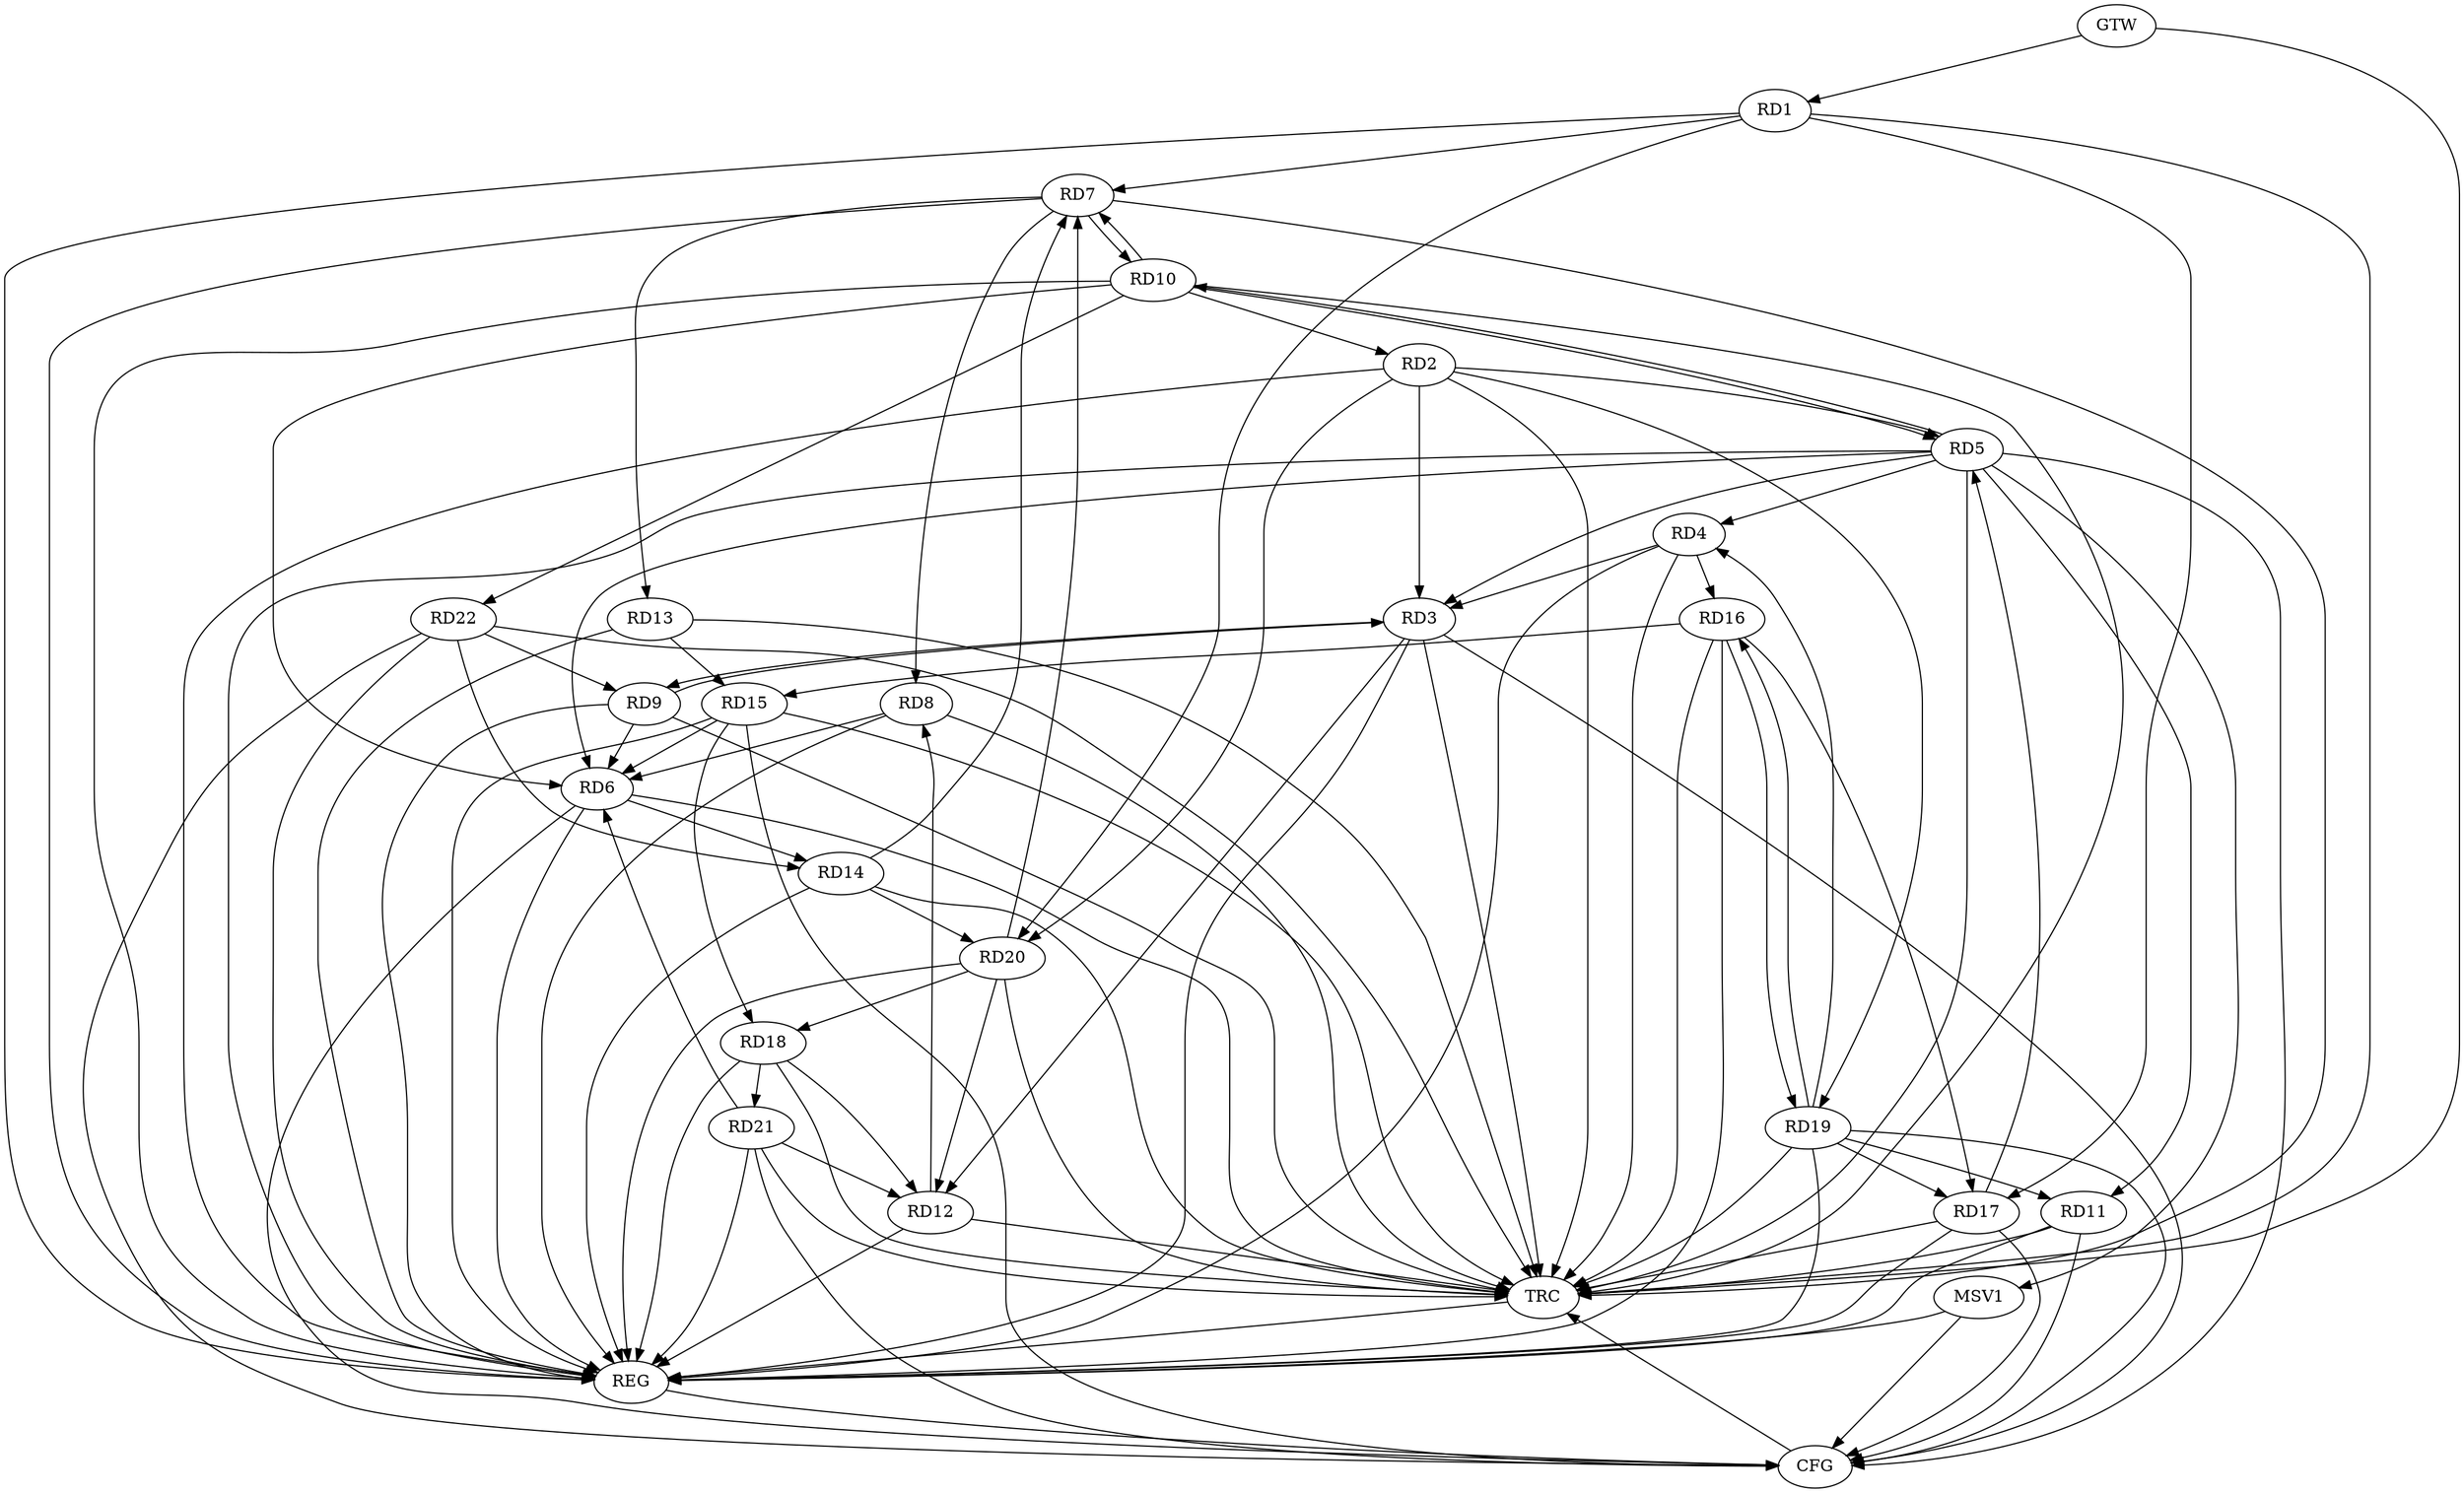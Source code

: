 strict digraph G {
  RD1 [ label="RD1" ];
  RD2 [ label="RD2" ];
  RD3 [ label="RD3" ];
  RD4 [ label="RD4" ];
  RD5 [ label="RD5" ];
  RD6 [ label="RD6" ];
  RD7 [ label="RD7" ];
  RD8 [ label="RD8" ];
  RD9 [ label="RD9" ];
  RD10 [ label="RD10" ];
  RD11 [ label="RD11" ];
  RD12 [ label="RD12" ];
  RD13 [ label="RD13" ];
  RD14 [ label="RD14" ];
  RD15 [ label="RD15" ];
  RD16 [ label="RD16" ];
  RD17 [ label="RD17" ];
  RD18 [ label="RD18" ];
  RD19 [ label="RD19" ];
  RD20 [ label="RD20" ];
  RD21 [ label="RD21" ];
  RD22 [ label="RD22" ];
  GTW [ label="GTW" ];
  REG [ label="REG" ];
  CFG [ label="CFG" ];
  TRC [ label="TRC" ];
  MSV1 [ label="MSV1" ];
  RD1 -> RD7;
  RD1 -> RD17;
  RD1 -> RD20;
  RD2 -> RD3;
  RD2 -> RD5;
  RD10 -> RD2;
  RD2 -> RD19;
  RD2 -> RD20;
  RD4 -> RD3;
  RD5 -> RD3;
  RD3 -> RD9;
  RD9 -> RD3;
  RD3 -> RD12;
  RD5 -> RD4;
  RD4 -> RD16;
  RD19 -> RD4;
  RD5 -> RD6;
  RD5 -> RD10;
  RD10 -> RD5;
  RD5 -> RD11;
  RD17 -> RD5;
  RD8 -> RD6;
  RD9 -> RD6;
  RD10 -> RD6;
  RD6 -> RD14;
  RD15 -> RD6;
  RD21 -> RD6;
  RD7 -> RD8;
  RD7 -> RD10;
  RD10 -> RD7;
  RD7 -> RD13;
  RD14 -> RD7;
  RD20 -> RD7;
  RD12 -> RD8;
  RD22 -> RD9;
  RD10 -> RD22;
  RD19 -> RD11;
  RD18 -> RD12;
  RD20 -> RD12;
  RD21 -> RD12;
  RD13 -> RD15;
  RD14 -> RD20;
  RD22 -> RD14;
  RD16 -> RD15;
  RD15 -> RD18;
  RD16 -> RD17;
  RD16 -> RD19;
  RD19 -> RD16;
  RD19 -> RD17;
  RD20 -> RD18;
  RD18 -> RD21;
  GTW -> RD1;
  RD1 -> REG;
  RD2 -> REG;
  RD3 -> REG;
  RD4 -> REG;
  RD5 -> REG;
  RD6 -> REG;
  RD7 -> REG;
  RD8 -> REG;
  RD9 -> REG;
  RD10 -> REG;
  RD11 -> REG;
  RD12 -> REG;
  RD13 -> REG;
  RD14 -> REG;
  RD15 -> REG;
  RD16 -> REG;
  RD17 -> REG;
  RD18 -> REG;
  RD19 -> REG;
  RD20 -> REG;
  RD21 -> REG;
  RD22 -> REG;
  RD15 -> CFG;
  RD17 -> CFG;
  RD11 -> CFG;
  RD19 -> CFG;
  RD21 -> CFG;
  RD6 -> CFG;
  RD22 -> CFG;
  RD5 -> CFG;
  RD3 -> CFG;
  REG -> CFG;
  RD1 -> TRC;
  RD2 -> TRC;
  RD3 -> TRC;
  RD4 -> TRC;
  RD5 -> TRC;
  RD6 -> TRC;
  RD7 -> TRC;
  RD8 -> TRC;
  RD9 -> TRC;
  RD10 -> TRC;
  RD11 -> TRC;
  RD12 -> TRC;
  RD13 -> TRC;
  RD14 -> TRC;
  RD15 -> TRC;
  RD16 -> TRC;
  RD17 -> TRC;
  RD18 -> TRC;
  RD19 -> TRC;
  RD20 -> TRC;
  RD21 -> TRC;
  RD22 -> TRC;
  GTW -> TRC;
  CFG -> TRC;
  TRC -> REG;
  RD5 -> MSV1;
  MSV1 -> REG;
  MSV1 -> CFG;
}
